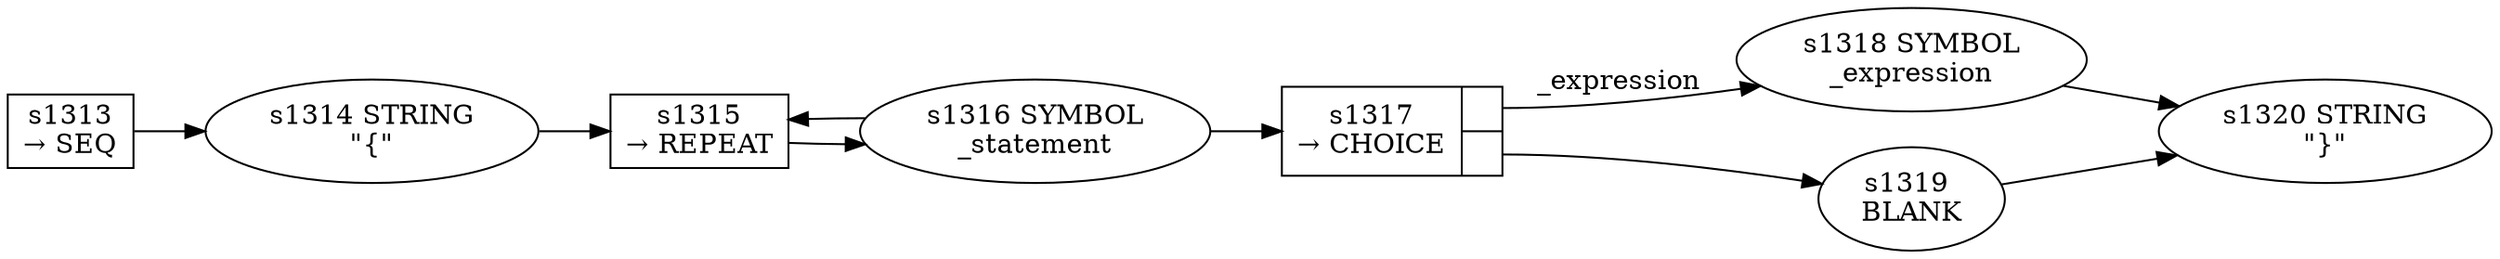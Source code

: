 
  digraph block {
  
    rankdir=LR;
  
    s1313 [label="s1313\n&rarr; SEQ", shape=record, fixedsize=false, peripheries=1];
  s1314 [label="s1314 STRING\n\"{\""];
  s1313 -> s1314 [];
  s1315 [label="s1315\n&rarr; REPEAT", shape=record, fixedsize=false, peripheries=1];
  s1316 [label="s1316 SYMBOL\n_statement" href="rust-grammar.json._statement.dot.svg"];
  s1315 -> s1316 [];
  s1316 -> s1315 [];
  s1314 -> s1315 [];
  s1317 [label="{s1317\n&rarr; CHOICE|{<p0>|<p1>}}", shape=record, fixedsize=false, peripheries=1];
  s1318 [label="s1318 SYMBOL\n_expression" href="rust-grammar.json._expression.dot.svg"];
  s1317:p0 -> s1318 [label="_expression"];
  s1319 [label="s1319 \nBLANK"];
  s1317:p1 -> s1319 [label=""];
  s1316 -> s1317 [];
  s1320 [label="s1320 STRING\n\"}\""];
  s1318 -> s1320 [];
  s1319 -> s1320 [];
  
  }
  